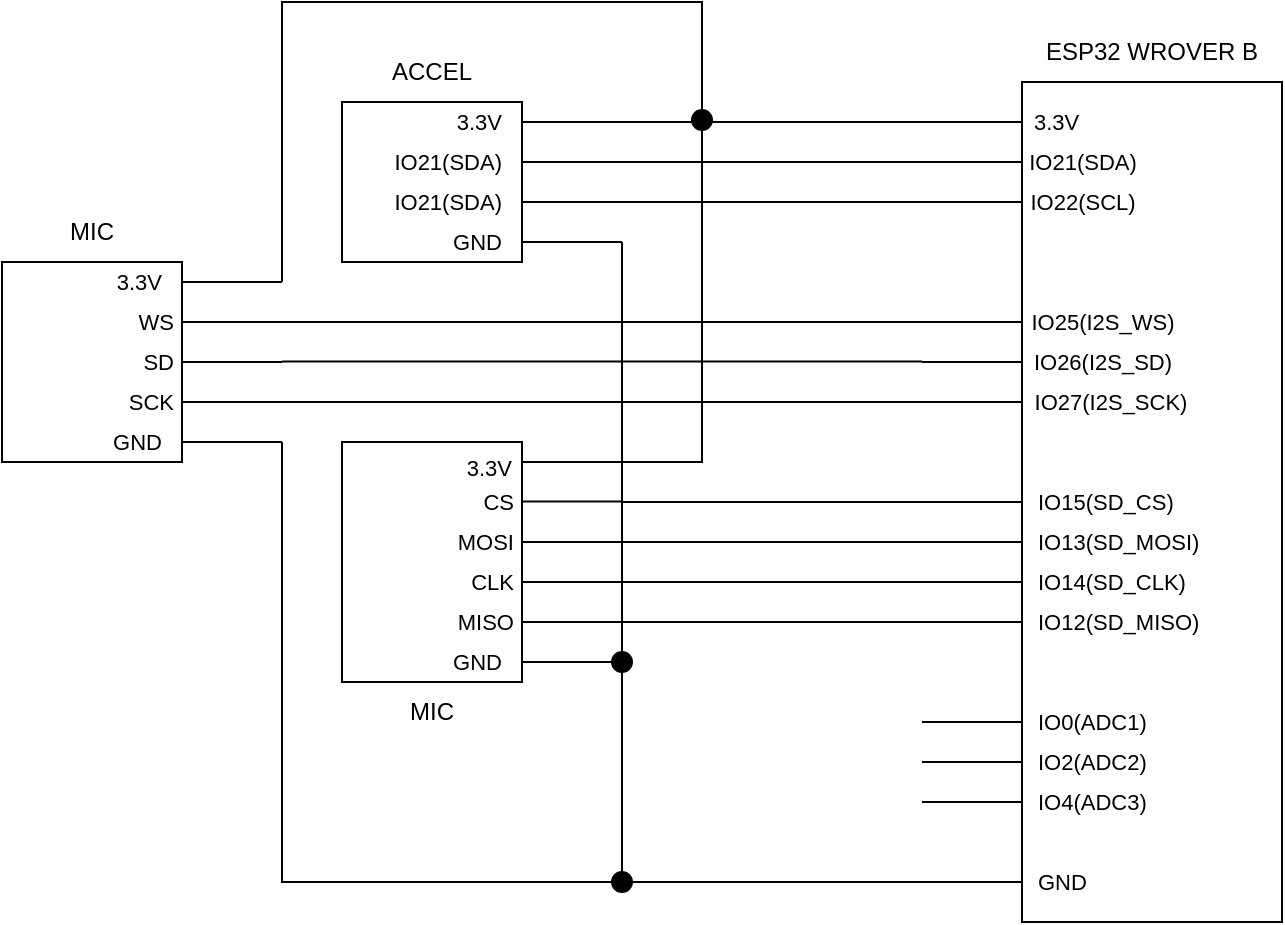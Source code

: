 <mxfile version="26.0.16">
  <diagram name="Страница — 1" id="R1PNzt06GPcBgG97Ss6i">
    <mxGraphModel dx="724" dy="441" grid="1" gridSize="10" guides="1" tooltips="1" connect="1" arrows="1" fold="1" page="1" pageScale="1" pageWidth="827" pageHeight="1169" math="0" shadow="0">
      <root>
        <mxCell id="0" />
        <mxCell id="1" parent="0" />
        <mxCell id="N8a33hzFeptmH6NpnaTR-1" value="" style="rounded=0;whiteSpace=wrap;html=1;" vertex="1" parent="1">
          <mxGeometry x="520" y="110" width="130" height="420" as="geometry" />
        </mxCell>
        <mxCell id="N8a33hzFeptmH6NpnaTR-2" value="" style="endArrow=none;html=1;rounded=0;" edge="1" parent="1">
          <mxGeometry width="50" height="50" relative="1" as="geometry">
            <mxPoint x="470" y="150" as="sourcePoint" />
            <mxPoint x="520" y="150" as="targetPoint" />
          </mxGeometry>
        </mxCell>
        <mxCell id="N8a33hzFeptmH6NpnaTR-3" value="IO21(SDA)" style="edgeLabel;html=1;align=center;verticalAlign=middle;resizable=0;points=[];" vertex="1" connectable="0" parent="N8a33hzFeptmH6NpnaTR-2">
          <mxGeometry x="0.472" y="-4" relative="1" as="geometry">
            <mxPoint x="43" y="-4" as="offset" />
          </mxGeometry>
        </mxCell>
        <mxCell id="N8a33hzFeptmH6NpnaTR-4" value="" style="endArrow=none;html=1;rounded=0;" edge="1" parent="1">
          <mxGeometry width="50" height="50" relative="1" as="geometry">
            <mxPoint x="470" y="170" as="sourcePoint" />
            <mxPoint x="520" y="170" as="targetPoint" />
          </mxGeometry>
        </mxCell>
        <mxCell id="N8a33hzFeptmH6NpnaTR-5" value="IO22(SCL)" style="edgeLabel;html=1;align=center;verticalAlign=middle;resizable=0;points=[];" vertex="1" connectable="0" parent="N8a33hzFeptmH6NpnaTR-4">
          <mxGeometry x="0.472" y="-4" relative="1" as="geometry">
            <mxPoint x="43" y="-4" as="offset" />
          </mxGeometry>
        </mxCell>
        <mxCell id="N8a33hzFeptmH6NpnaTR-6" value="" style="endArrow=none;html=1;rounded=0;" edge="1" parent="1">
          <mxGeometry width="50" height="50" relative="1" as="geometry">
            <mxPoint x="470" y="230" as="sourcePoint" />
            <mxPoint x="520" y="230" as="targetPoint" />
          </mxGeometry>
        </mxCell>
        <mxCell id="N8a33hzFeptmH6NpnaTR-7" value="IO25(I2S_WS)" style="edgeLabel;html=1;align=center;verticalAlign=middle;resizable=0;points=[];" vertex="1" connectable="0" parent="N8a33hzFeptmH6NpnaTR-6">
          <mxGeometry x="0.472" y="-4" relative="1" as="geometry">
            <mxPoint x="53" y="-4" as="offset" />
          </mxGeometry>
        </mxCell>
        <mxCell id="N8a33hzFeptmH6NpnaTR-14" value="" style="endArrow=none;html=1;rounded=0;" edge="1" parent="1">
          <mxGeometry width="50" height="50" relative="1" as="geometry">
            <mxPoint x="470" y="250" as="sourcePoint" />
            <mxPoint x="520" y="250" as="targetPoint" />
          </mxGeometry>
        </mxCell>
        <mxCell id="N8a33hzFeptmH6NpnaTR-15" value="IO26(I2S_SD)" style="edgeLabel;html=1;align=center;verticalAlign=middle;resizable=0;points=[];" vertex="1" connectable="0" parent="N8a33hzFeptmH6NpnaTR-14">
          <mxGeometry x="0.472" y="-4" relative="1" as="geometry">
            <mxPoint x="53" y="-4" as="offset" />
          </mxGeometry>
        </mxCell>
        <mxCell id="N8a33hzFeptmH6NpnaTR-16" value="" style="endArrow=none;html=1;rounded=0;" edge="1" parent="1">
          <mxGeometry width="50" height="50" relative="1" as="geometry">
            <mxPoint x="470" y="270" as="sourcePoint" />
            <mxPoint x="520" y="270" as="targetPoint" />
          </mxGeometry>
        </mxCell>
        <mxCell id="N8a33hzFeptmH6NpnaTR-17" value="IO27(I2S_SCK)" style="edgeLabel;html=1;align=center;verticalAlign=middle;resizable=0;points=[];" vertex="1" connectable="0" parent="N8a33hzFeptmH6NpnaTR-16">
          <mxGeometry x="0.472" y="-4" relative="1" as="geometry">
            <mxPoint x="57" y="-4" as="offset" />
          </mxGeometry>
        </mxCell>
        <mxCell id="N8a33hzFeptmH6NpnaTR-25" value="" style="endArrow=none;html=1;rounded=0;" edge="1" parent="1">
          <mxGeometry width="50" height="50" relative="1" as="geometry">
            <mxPoint x="470" y="320" as="sourcePoint" />
            <mxPoint x="520" y="320" as="targetPoint" />
          </mxGeometry>
        </mxCell>
        <mxCell id="N8a33hzFeptmH6NpnaTR-26" value="IO15(SD_CS)" style="edgeLabel;html=1;align=left;verticalAlign=middle;resizable=0;points=[];" vertex="1" connectable="0" parent="N8a33hzFeptmH6NpnaTR-25">
          <mxGeometry x="0.472" y="-4" relative="1" as="geometry">
            <mxPoint x="19" y="-4" as="offset" />
          </mxGeometry>
        </mxCell>
        <mxCell id="N8a33hzFeptmH6NpnaTR-31" value="" style="endArrow=none;html=1;rounded=0;" edge="1" parent="1">
          <mxGeometry width="50" height="50" relative="1" as="geometry">
            <mxPoint x="470" y="340" as="sourcePoint" />
            <mxPoint x="520" y="340" as="targetPoint" />
          </mxGeometry>
        </mxCell>
        <mxCell id="N8a33hzFeptmH6NpnaTR-32" value="IO13(SD_MOSI)" style="edgeLabel;html=1;align=left;verticalAlign=middle;resizable=0;points=[];" vertex="1" connectable="0" parent="N8a33hzFeptmH6NpnaTR-31">
          <mxGeometry x="0.472" y="-4" relative="1" as="geometry">
            <mxPoint x="19" y="-4" as="offset" />
          </mxGeometry>
        </mxCell>
        <mxCell id="N8a33hzFeptmH6NpnaTR-33" value="" style="endArrow=none;html=1;rounded=0;" edge="1" parent="1">
          <mxGeometry width="50" height="50" relative="1" as="geometry">
            <mxPoint x="470" y="360" as="sourcePoint" />
            <mxPoint x="520" y="360" as="targetPoint" />
          </mxGeometry>
        </mxCell>
        <mxCell id="N8a33hzFeptmH6NpnaTR-34" value="IO14(SD_CLK)" style="edgeLabel;html=1;align=left;verticalAlign=middle;resizable=0;points=[];" vertex="1" connectable="0" parent="N8a33hzFeptmH6NpnaTR-33">
          <mxGeometry x="0.472" y="-4" relative="1" as="geometry">
            <mxPoint x="19" y="-4" as="offset" />
          </mxGeometry>
        </mxCell>
        <mxCell id="N8a33hzFeptmH6NpnaTR-35" value="" style="endArrow=none;html=1;rounded=0;" edge="1" parent="1">
          <mxGeometry width="50" height="50" relative="1" as="geometry">
            <mxPoint x="470" y="380" as="sourcePoint" />
            <mxPoint x="520" y="380" as="targetPoint" />
          </mxGeometry>
        </mxCell>
        <mxCell id="N8a33hzFeptmH6NpnaTR-36" value="IO12(SD_MISO)" style="edgeLabel;html=1;align=left;verticalAlign=middle;resizable=0;points=[];" vertex="1" connectable="0" parent="N8a33hzFeptmH6NpnaTR-35">
          <mxGeometry x="0.472" y="-4" relative="1" as="geometry">
            <mxPoint x="19" y="-4" as="offset" />
          </mxGeometry>
        </mxCell>
        <mxCell id="N8a33hzFeptmH6NpnaTR-37" value="" style="endArrow=none;html=1;rounded=0;" edge="1" parent="1">
          <mxGeometry width="50" height="50" relative="1" as="geometry">
            <mxPoint x="470" y="430" as="sourcePoint" />
            <mxPoint x="520" y="430" as="targetPoint" />
          </mxGeometry>
        </mxCell>
        <mxCell id="N8a33hzFeptmH6NpnaTR-38" value="IO0(ADC1)" style="edgeLabel;html=1;align=left;verticalAlign=middle;resizable=0;points=[];" vertex="1" connectable="0" parent="N8a33hzFeptmH6NpnaTR-37">
          <mxGeometry x="0.472" y="-4" relative="1" as="geometry">
            <mxPoint x="19" y="-4" as="offset" />
          </mxGeometry>
        </mxCell>
        <mxCell id="N8a33hzFeptmH6NpnaTR-39" value="" style="endArrow=none;html=1;rounded=0;" edge="1" parent="1">
          <mxGeometry width="50" height="50" relative="1" as="geometry">
            <mxPoint x="470" y="450" as="sourcePoint" />
            <mxPoint x="520" y="450" as="targetPoint" />
          </mxGeometry>
        </mxCell>
        <mxCell id="N8a33hzFeptmH6NpnaTR-40" value="IO2(ADC2)" style="edgeLabel;html=1;align=left;verticalAlign=middle;resizable=0;points=[];" vertex="1" connectable="0" parent="N8a33hzFeptmH6NpnaTR-39">
          <mxGeometry x="0.472" y="-4" relative="1" as="geometry">
            <mxPoint x="19" y="-4" as="offset" />
          </mxGeometry>
        </mxCell>
        <mxCell id="N8a33hzFeptmH6NpnaTR-41" value="" style="endArrow=none;html=1;rounded=0;" edge="1" parent="1">
          <mxGeometry width="50" height="50" relative="1" as="geometry">
            <mxPoint x="470" y="470" as="sourcePoint" />
            <mxPoint x="520" y="470" as="targetPoint" />
          </mxGeometry>
        </mxCell>
        <mxCell id="N8a33hzFeptmH6NpnaTR-42" value="IO4(ADC3)" style="edgeLabel;html=1;align=left;verticalAlign=middle;resizable=0;points=[];" vertex="1" connectable="0" parent="N8a33hzFeptmH6NpnaTR-41">
          <mxGeometry x="0.472" y="-4" relative="1" as="geometry">
            <mxPoint x="19" y="-4" as="offset" />
          </mxGeometry>
        </mxCell>
        <mxCell id="N8a33hzFeptmH6NpnaTR-43" value="" style="rounded=0;whiteSpace=wrap;html=1;" vertex="1" parent="1">
          <mxGeometry x="180" y="120" width="90" height="80" as="geometry" />
        </mxCell>
        <mxCell id="N8a33hzFeptmH6NpnaTR-44" value="ESP32 WROVER B" style="text;html=1;align=center;verticalAlign=middle;whiteSpace=wrap;rounded=0;" vertex="1" parent="1">
          <mxGeometry x="520" y="80" width="130" height="30" as="geometry" />
        </mxCell>
        <mxCell id="N8a33hzFeptmH6NpnaTR-45" value="" style="endArrow=none;html=1;rounded=0;" edge="1" parent="1">
          <mxGeometry width="50" height="50" relative="1" as="geometry">
            <mxPoint x="270" y="150" as="sourcePoint" />
            <mxPoint x="320" y="150" as="targetPoint" />
          </mxGeometry>
        </mxCell>
        <mxCell id="N8a33hzFeptmH6NpnaTR-46" value="IO21(SDA)" style="edgeLabel;html=1;align=right;verticalAlign=middle;resizable=0;points=[];" vertex="1" connectable="0" parent="N8a33hzFeptmH6NpnaTR-45">
          <mxGeometry x="0.472" y="-4" relative="1" as="geometry">
            <mxPoint x="-47" y="-4" as="offset" />
          </mxGeometry>
        </mxCell>
        <mxCell id="N8a33hzFeptmH6NpnaTR-47" value="" style="endArrow=none;html=1;rounded=0;" edge="1" parent="1">
          <mxGeometry width="50" height="50" relative="1" as="geometry">
            <mxPoint x="270" y="170" as="sourcePoint" />
            <mxPoint x="320" y="170" as="targetPoint" />
          </mxGeometry>
        </mxCell>
        <mxCell id="N8a33hzFeptmH6NpnaTR-48" value="IO21(SDA)" style="edgeLabel;html=1;align=right;verticalAlign=middle;resizable=0;points=[];" vertex="1" connectable="0" parent="N8a33hzFeptmH6NpnaTR-47">
          <mxGeometry x="0.472" y="-4" relative="1" as="geometry">
            <mxPoint x="-47" y="-4" as="offset" />
          </mxGeometry>
        </mxCell>
        <mxCell id="N8a33hzFeptmH6NpnaTR-49" value="" style="endArrow=none;html=1;rounded=0;" edge="1" parent="1">
          <mxGeometry width="50" height="50" relative="1" as="geometry">
            <mxPoint x="270" y="130" as="sourcePoint" />
            <mxPoint x="320" y="130" as="targetPoint" />
          </mxGeometry>
        </mxCell>
        <mxCell id="N8a33hzFeptmH6NpnaTR-50" value="3.3V" style="edgeLabel;html=1;align=right;verticalAlign=middle;resizable=0;points=[];" vertex="1" connectable="0" parent="N8a33hzFeptmH6NpnaTR-49">
          <mxGeometry x="0.472" y="-4" relative="1" as="geometry">
            <mxPoint x="-47" y="-4" as="offset" />
          </mxGeometry>
        </mxCell>
        <mxCell id="N8a33hzFeptmH6NpnaTR-52" value="" style="endArrow=none;html=1;rounded=0;" edge="1" parent="1">
          <mxGeometry width="50" height="50" relative="1" as="geometry">
            <mxPoint x="270" y="190" as="sourcePoint" />
            <mxPoint x="320" y="190" as="targetPoint" />
          </mxGeometry>
        </mxCell>
        <mxCell id="N8a33hzFeptmH6NpnaTR-53" value="GND" style="edgeLabel;html=1;align=right;verticalAlign=middle;resizable=0;points=[];" vertex="1" connectable="0" parent="N8a33hzFeptmH6NpnaTR-52">
          <mxGeometry x="0.472" y="-4" relative="1" as="geometry">
            <mxPoint x="-47" y="-4" as="offset" />
          </mxGeometry>
        </mxCell>
        <mxCell id="N8a33hzFeptmH6NpnaTR-54" value="" style="endArrow=none;html=1;rounded=0;" edge="1" parent="1">
          <mxGeometry width="50" height="50" relative="1" as="geometry">
            <mxPoint x="320" y="150" as="sourcePoint" />
            <mxPoint x="470" y="150" as="targetPoint" />
          </mxGeometry>
        </mxCell>
        <mxCell id="N8a33hzFeptmH6NpnaTR-55" value="" style="endArrow=none;html=1;rounded=0;" edge="1" parent="1">
          <mxGeometry width="50" height="50" relative="1" as="geometry">
            <mxPoint x="320" y="170" as="sourcePoint" />
            <mxPoint x="470" y="170" as="targetPoint" />
          </mxGeometry>
        </mxCell>
        <mxCell id="N8a33hzFeptmH6NpnaTR-56" value="" style="endArrow=none;html=1;rounded=0;" edge="1" parent="1">
          <mxGeometry width="50" height="50" relative="1" as="geometry">
            <mxPoint x="470" y="130" as="sourcePoint" />
            <mxPoint x="520" y="130" as="targetPoint" />
          </mxGeometry>
        </mxCell>
        <mxCell id="N8a33hzFeptmH6NpnaTR-57" value="3.3V" style="edgeLabel;html=1;align=left;verticalAlign=middle;resizable=0;points=[];" vertex="1" connectable="0" parent="N8a33hzFeptmH6NpnaTR-56">
          <mxGeometry x="0.472" y="-4" relative="1" as="geometry">
            <mxPoint x="17" y="-4" as="offset" />
          </mxGeometry>
        </mxCell>
        <mxCell id="N8a33hzFeptmH6NpnaTR-59" value="" style="endArrow=none;html=1;rounded=0;" edge="1" parent="1">
          <mxGeometry width="50" height="50" relative="1" as="geometry">
            <mxPoint x="470" y="510" as="sourcePoint" />
            <mxPoint x="520" y="510" as="targetPoint" />
          </mxGeometry>
        </mxCell>
        <mxCell id="N8a33hzFeptmH6NpnaTR-60" value="GND" style="edgeLabel;html=1;align=left;verticalAlign=middle;resizable=0;points=[];" vertex="1" connectable="0" parent="N8a33hzFeptmH6NpnaTR-59">
          <mxGeometry x="0.472" y="-4" relative="1" as="geometry">
            <mxPoint x="19" y="-4" as="offset" />
          </mxGeometry>
        </mxCell>
        <mxCell id="N8a33hzFeptmH6NpnaTR-63" value="ACCEL" style="text;html=1;align=center;verticalAlign=middle;whiteSpace=wrap;rounded=0;" vertex="1" parent="1">
          <mxGeometry x="180" y="90" width="90" height="30" as="geometry" />
        </mxCell>
        <mxCell id="N8a33hzFeptmH6NpnaTR-64" value="" style="rounded=0;whiteSpace=wrap;html=1;" vertex="1" parent="1">
          <mxGeometry x="10" y="200" width="90" height="100" as="geometry" />
        </mxCell>
        <mxCell id="N8a33hzFeptmH6NpnaTR-65" value="MIC" style="text;html=1;align=center;verticalAlign=middle;whiteSpace=wrap;rounded=0;" vertex="1" parent="1">
          <mxGeometry x="10" y="170" width="90" height="30" as="geometry" />
        </mxCell>
        <mxCell id="N8a33hzFeptmH6NpnaTR-78" value="" style="endArrow=none;html=1;rounded=0;" edge="1" parent="1">
          <mxGeometry width="50" height="50" relative="1" as="geometry">
            <mxPoint x="100" y="230" as="sourcePoint" />
            <mxPoint x="150" y="230" as="targetPoint" />
          </mxGeometry>
        </mxCell>
        <mxCell id="N8a33hzFeptmH6NpnaTR-79" value="WS" style="edgeLabel;html=1;align=right;verticalAlign=middle;resizable=0;points=[];" vertex="1" connectable="0" parent="N8a33hzFeptmH6NpnaTR-78">
          <mxGeometry x="0.472" y="-4" relative="1" as="geometry">
            <mxPoint x="-41" y="-4" as="offset" />
          </mxGeometry>
        </mxCell>
        <mxCell id="N8a33hzFeptmH6NpnaTR-80" value="" style="endArrow=none;html=1;rounded=0;" edge="1" parent="1">
          <mxGeometry width="50" height="50" relative="1" as="geometry">
            <mxPoint x="100" y="250" as="sourcePoint" />
            <mxPoint x="150" y="250" as="targetPoint" />
          </mxGeometry>
        </mxCell>
        <mxCell id="N8a33hzFeptmH6NpnaTR-81" value="SD" style="edgeLabel;html=1;align=right;verticalAlign=middle;resizable=0;points=[];" vertex="1" connectable="0" parent="N8a33hzFeptmH6NpnaTR-80">
          <mxGeometry x="0.472" y="-4" relative="1" as="geometry">
            <mxPoint x="-41" y="-4" as="offset" />
          </mxGeometry>
        </mxCell>
        <mxCell id="N8a33hzFeptmH6NpnaTR-82" value="" style="endArrow=none;html=1;rounded=0;" edge="1" parent="1">
          <mxGeometry width="50" height="50" relative="1" as="geometry">
            <mxPoint x="100" y="270" as="sourcePoint" />
            <mxPoint x="150" y="270" as="targetPoint" />
          </mxGeometry>
        </mxCell>
        <mxCell id="N8a33hzFeptmH6NpnaTR-83" value="SCK" style="edgeLabel;html=1;align=right;verticalAlign=middle;resizable=0;points=[];" vertex="1" connectable="0" parent="N8a33hzFeptmH6NpnaTR-82">
          <mxGeometry x="0.472" y="-4" relative="1" as="geometry">
            <mxPoint x="-41" y="-4" as="offset" />
          </mxGeometry>
        </mxCell>
        <mxCell id="N8a33hzFeptmH6NpnaTR-84" value="" style="endArrow=none;html=1;rounded=0;" edge="1" parent="1">
          <mxGeometry width="50" height="50" relative="1" as="geometry">
            <mxPoint x="100" y="210" as="sourcePoint" />
            <mxPoint x="150" y="210" as="targetPoint" />
          </mxGeometry>
        </mxCell>
        <mxCell id="N8a33hzFeptmH6NpnaTR-85" value="3.3V" style="edgeLabel;html=1;align=right;verticalAlign=middle;resizable=0;points=[];" vertex="1" connectable="0" parent="N8a33hzFeptmH6NpnaTR-84">
          <mxGeometry x="0.472" y="-4" relative="1" as="geometry">
            <mxPoint x="-47" y="-4" as="offset" />
          </mxGeometry>
        </mxCell>
        <mxCell id="N8a33hzFeptmH6NpnaTR-86" value="" style="endArrow=none;html=1;rounded=0;" edge="1" parent="1">
          <mxGeometry width="50" height="50" relative="1" as="geometry">
            <mxPoint x="100" y="290" as="sourcePoint" />
            <mxPoint x="150" y="290" as="targetPoint" />
          </mxGeometry>
        </mxCell>
        <mxCell id="N8a33hzFeptmH6NpnaTR-87" value="GND" style="edgeLabel;html=1;align=right;verticalAlign=middle;resizable=0;points=[];" vertex="1" connectable="0" parent="N8a33hzFeptmH6NpnaTR-86">
          <mxGeometry x="0.472" y="-4" relative="1" as="geometry">
            <mxPoint x="-47" y="-4" as="offset" />
          </mxGeometry>
        </mxCell>
        <mxCell id="N8a33hzFeptmH6NpnaTR-88" value="" style="rounded=0;whiteSpace=wrap;html=1;" vertex="1" parent="1">
          <mxGeometry x="180" y="290" width="90" height="120" as="geometry" />
        </mxCell>
        <mxCell id="N8a33hzFeptmH6NpnaTR-89" value="MIC" style="text;html=1;align=center;verticalAlign=middle;whiteSpace=wrap;rounded=0;" vertex="1" parent="1">
          <mxGeometry x="180" y="410" width="90" height="30" as="geometry" />
        </mxCell>
        <mxCell id="N8a33hzFeptmH6NpnaTR-90" value="" style="endArrow=none;html=1;rounded=0;" edge="1" parent="1">
          <mxGeometry width="50" height="50" relative="1" as="geometry">
            <mxPoint x="270" y="319.71" as="sourcePoint" />
            <mxPoint x="320" y="319.71" as="targetPoint" />
          </mxGeometry>
        </mxCell>
        <mxCell id="N8a33hzFeptmH6NpnaTR-91" value="CS" style="edgeLabel;html=1;align=right;verticalAlign=middle;resizable=0;points=[];" vertex="1" connectable="0" parent="N8a33hzFeptmH6NpnaTR-90">
          <mxGeometry x="0.472" y="-4" relative="1" as="geometry">
            <mxPoint x="-41" y="-4" as="offset" />
          </mxGeometry>
        </mxCell>
        <mxCell id="N8a33hzFeptmH6NpnaTR-92" value="" style="endArrow=none;html=1;rounded=0;" edge="1" parent="1">
          <mxGeometry width="50" height="50" relative="1" as="geometry">
            <mxPoint x="270" y="360" as="sourcePoint" />
            <mxPoint x="320" y="360" as="targetPoint" />
          </mxGeometry>
        </mxCell>
        <mxCell id="N8a33hzFeptmH6NpnaTR-93" value="CLK" style="edgeLabel;html=1;align=right;verticalAlign=middle;resizable=0;points=[];" vertex="1" connectable="0" parent="N8a33hzFeptmH6NpnaTR-92">
          <mxGeometry x="0.472" y="-4" relative="1" as="geometry">
            <mxPoint x="-41" y="-4" as="offset" />
          </mxGeometry>
        </mxCell>
        <mxCell id="N8a33hzFeptmH6NpnaTR-94" value="" style="endArrow=none;html=1;rounded=0;" edge="1" parent="1">
          <mxGeometry width="50" height="50" relative="1" as="geometry">
            <mxPoint x="270" y="380" as="sourcePoint" />
            <mxPoint x="320" y="380" as="targetPoint" />
          </mxGeometry>
        </mxCell>
        <mxCell id="N8a33hzFeptmH6NpnaTR-95" value="MISO" style="edgeLabel;html=1;align=right;verticalAlign=middle;resizable=0;points=[];" vertex="1" connectable="0" parent="N8a33hzFeptmH6NpnaTR-94">
          <mxGeometry x="0.472" y="-4" relative="1" as="geometry">
            <mxPoint x="-41" y="-4" as="offset" />
          </mxGeometry>
        </mxCell>
        <mxCell id="N8a33hzFeptmH6NpnaTR-96" value="" style="endArrow=none;html=1;rounded=0;" edge="1" parent="1">
          <mxGeometry width="50" height="50" relative="1" as="geometry">
            <mxPoint x="270" y="300" as="sourcePoint" />
            <mxPoint x="360" y="130" as="targetPoint" />
            <Array as="points">
              <mxPoint x="360" y="300" />
            </Array>
          </mxGeometry>
        </mxCell>
        <mxCell id="N8a33hzFeptmH6NpnaTR-97" value="3.3V" style="edgeLabel;html=1;align=right;verticalAlign=middle;resizable=0;points=[];" vertex="1" connectable="0" parent="N8a33hzFeptmH6NpnaTR-96">
          <mxGeometry x="0.472" y="-4" relative="1" as="geometry">
            <mxPoint x="-99" y="104" as="offset" />
          </mxGeometry>
        </mxCell>
        <mxCell id="N8a33hzFeptmH6NpnaTR-98" value="" style="endArrow=none;html=1;rounded=0;" edge="1" parent="1">
          <mxGeometry width="50" height="50" relative="1" as="geometry">
            <mxPoint x="270" y="400" as="sourcePoint" />
            <mxPoint x="320" y="400" as="targetPoint" />
          </mxGeometry>
        </mxCell>
        <mxCell id="N8a33hzFeptmH6NpnaTR-99" value="GND" style="edgeLabel;html=1;align=right;verticalAlign=middle;resizable=0;points=[];" vertex="1" connectable="0" parent="N8a33hzFeptmH6NpnaTR-98">
          <mxGeometry x="0.472" y="-4" relative="1" as="geometry">
            <mxPoint x="-47" y="-4" as="offset" />
          </mxGeometry>
        </mxCell>
        <mxCell id="N8a33hzFeptmH6NpnaTR-100" value="" style="endArrow=none;html=1;rounded=0;" edge="1" parent="1">
          <mxGeometry width="50" height="50" relative="1" as="geometry">
            <mxPoint x="270" y="340" as="sourcePoint" />
            <mxPoint x="320" y="340" as="targetPoint" />
          </mxGeometry>
        </mxCell>
        <mxCell id="N8a33hzFeptmH6NpnaTR-101" value="MOSI" style="edgeLabel;html=1;align=right;verticalAlign=middle;resizable=0;points=[];" vertex="1" connectable="0" parent="N8a33hzFeptmH6NpnaTR-100">
          <mxGeometry x="0.472" y="-4" relative="1" as="geometry">
            <mxPoint x="-41" y="-4" as="offset" />
          </mxGeometry>
        </mxCell>
        <mxCell id="N8a33hzFeptmH6NpnaTR-115" value="" style="endArrow=none;html=1;rounded=0;" edge="1" parent="1">
          <mxGeometry width="50" height="50" relative="1" as="geometry">
            <mxPoint x="150" y="230" as="sourcePoint" />
            <mxPoint x="470" y="230" as="targetPoint" />
          </mxGeometry>
        </mxCell>
        <mxCell id="N8a33hzFeptmH6NpnaTR-116" value="" style="endArrow=none;html=1;rounded=0;" edge="1" parent="1">
          <mxGeometry width="50" height="50" relative="1" as="geometry">
            <mxPoint x="150" y="249.71" as="sourcePoint" />
            <mxPoint x="470" y="249.71" as="targetPoint" />
          </mxGeometry>
        </mxCell>
        <mxCell id="N8a33hzFeptmH6NpnaTR-117" value="" style="endArrow=none;html=1;rounded=0;" edge="1" parent="1">
          <mxGeometry width="50" height="50" relative="1" as="geometry">
            <mxPoint x="150" y="270" as="sourcePoint" />
            <mxPoint x="470" y="270" as="targetPoint" />
          </mxGeometry>
        </mxCell>
        <mxCell id="N8a33hzFeptmH6NpnaTR-118" value="" style="endArrow=none;html=1;rounded=0;" edge="1" parent="1">
          <mxGeometry width="50" height="50" relative="1" as="geometry">
            <mxPoint x="320" y="320" as="sourcePoint" />
            <mxPoint x="470" y="320" as="targetPoint" />
          </mxGeometry>
        </mxCell>
        <mxCell id="N8a33hzFeptmH6NpnaTR-119" value="" style="endArrow=none;html=1;rounded=0;" edge="1" parent="1">
          <mxGeometry width="50" height="50" relative="1" as="geometry">
            <mxPoint x="320" y="340" as="sourcePoint" />
            <mxPoint x="470" y="340" as="targetPoint" />
          </mxGeometry>
        </mxCell>
        <mxCell id="N8a33hzFeptmH6NpnaTR-120" value="" style="endArrow=none;html=1;rounded=0;" edge="1" parent="1">
          <mxGeometry width="50" height="50" relative="1" as="geometry">
            <mxPoint x="320" y="360" as="sourcePoint" />
            <mxPoint x="470" y="360" as="targetPoint" />
          </mxGeometry>
        </mxCell>
        <mxCell id="N8a33hzFeptmH6NpnaTR-121" value="" style="endArrow=none;html=1;rounded=0;" edge="1" parent="1">
          <mxGeometry width="50" height="50" relative="1" as="geometry">
            <mxPoint x="320" y="380" as="sourcePoint" />
            <mxPoint x="470" y="380" as="targetPoint" />
          </mxGeometry>
        </mxCell>
        <mxCell id="N8a33hzFeptmH6NpnaTR-122" value="" style="endArrow=none;html=1;rounded=0;" edge="1" parent="1">
          <mxGeometry width="50" height="50" relative="1" as="geometry">
            <mxPoint x="320" y="130" as="sourcePoint" />
            <mxPoint x="470" y="130" as="targetPoint" />
          </mxGeometry>
        </mxCell>
        <mxCell id="N8a33hzFeptmH6NpnaTR-123" value="" style="endArrow=none;html=1;rounded=0;" edge="1" parent="1">
          <mxGeometry width="50" height="50" relative="1" as="geometry">
            <mxPoint x="150" y="210" as="sourcePoint" />
            <mxPoint x="360" y="130" as="targetPoint" />
            <Array as="points">
              <mxPoint x="150" y="70" />
              <mxPoint x="360" y="70" />
            </Array>
          </mxGeometry>
        </mxCell>
        <mxCell id="N8a33hzFeptmH6NpnaTR-124" value="" style="ellipse;whiteSpace=wrap;html=1;fillColor=#000000;" vertex="1" parent="1">
          <mxGeometry x="355" y="124" width="10" height="10" as="geometry" />
        </mxCell>
        <mxCell id="N8a33hzFeptmH6NpnaTR-125" value="" style="endArrow=none;html=1;rounded=0;" edge="1" parent="1">
          <mxGeometry width="50" height="50" relative="1" as="geometry">
            <mxPoint x="150" y="290" as="sourcePoint" />
            <mxPoint x="470" y="510" as="targetPoint" />
            <Array as="points">
              <mxPoint x="150" y="510" />
            </Array>
          </mxGeometry>
        </mxCell>
        <mxCell id="N8a33hzFeptmH6NpnaTR-126" value="" style="endArrow=none;html=1;rounded=0;" edge="1" parent="1">
          <mxGeometry width="50" height="50" relative="1" as="geometry">
            <mxPoint x="320" y="510" as="sourcePoint" />
            <mxPoint x="320" y="190" as="targetPoint" />
          </mxGeometry>
        </mxCell>
        <mxCell id="N8a33hzFeptmH6NpnaTR-128" value="" style="ellipse;whiteSpace=wrap;html=1;fillColor=#000000;" vertex="1" parent="1">
          <mxGeometry x="315" y="395" width="10" height="10" as="geometry" />
        </mxCell>
        <mxCell id="N8a33hzFeptmH6NpnaTR-130" value="" style="ellipse;whiteSpace=wrap;html=1;fillColor=#000000;" vertex="1" parent="1">
          <mxGeometry x="315" y="505" width="10" height="10" as="geometry" />
        </mxCell>
      </root>
    </mxGraphModel>
  </diagram>
</mxfile>
